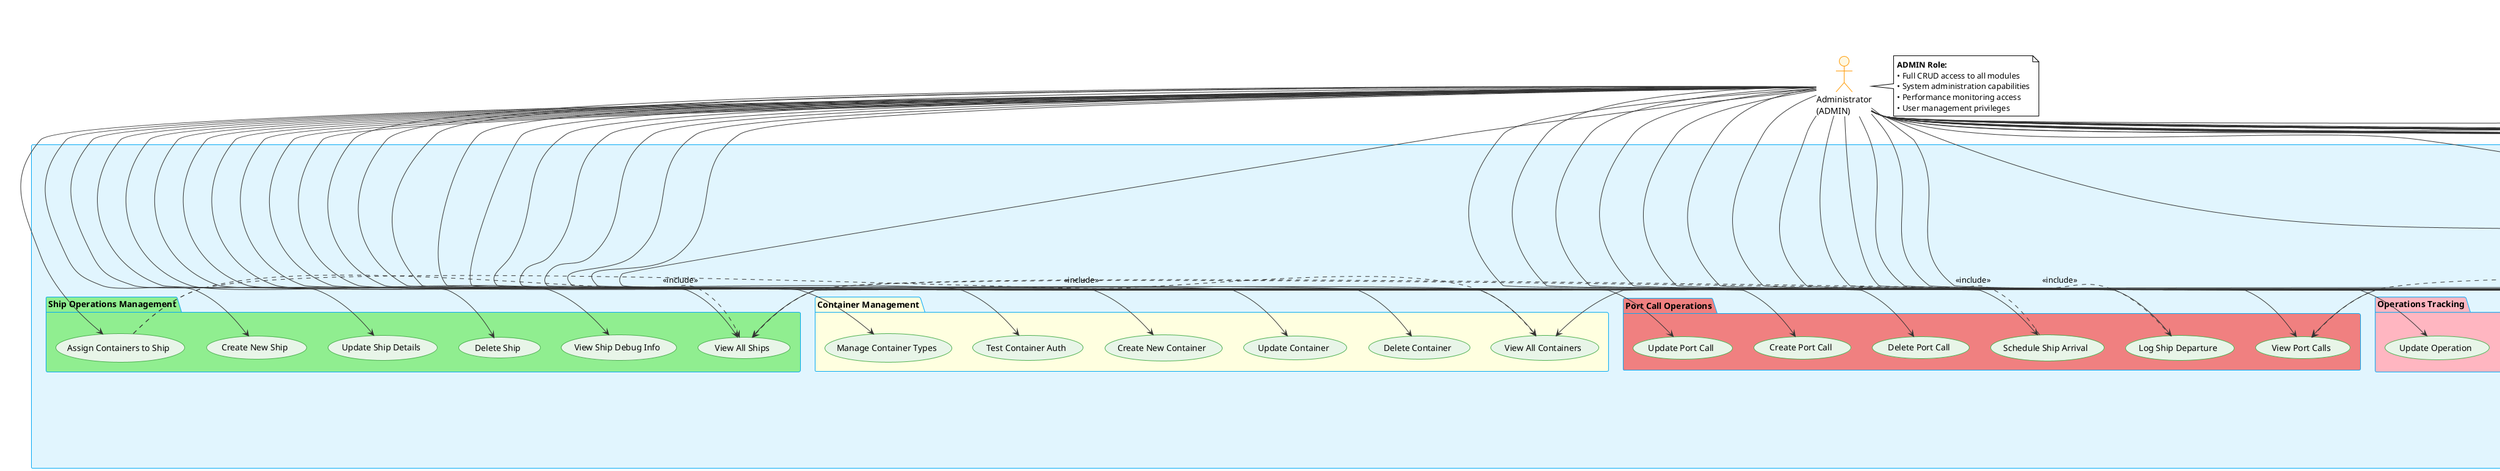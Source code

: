 @startuml Port Management System - Detailed Use Case Diagram

!theme plain
skinparam backgroundColor #FFFFFF
skinparam usecase {
    BackgroundColor #E8F5E8
    BorderColor #4CAF50
    ArrowColor #333333
}
skinparam actor {
    BackgroundColor #FFF8E1
    BorderColor #FF9800
}
skinparam rectangle {
    BackgroundColor #F3E5F5
    BorderColor #9C27B0
}
skinparam package {
    BackgroundColor #E1F5FE
    BorderColor #03A9F4
}

title Port Management System - Detailed Use Case Diagram\nwith Role-Based Access Control

' Actors
:Administrator\n(ADMIN): as Admin
:Port User\n(USER): as User
:System\n(Automated): as System
:Email Service\n(External): as EmailService

' System boundary
rectangle "Port Management System" {
    
    ' Authentication & User Management
    package "Authentication & User Management" as Auth #LightBlue {
        usecase (Login to System) as Login
        usecase (Logout from System) as Logout
        usecase (Register New User) as Register
        usecase (Change Own Password) as ChangePass
        usecase (Request Password Reset) as ResetRequest
        usecase (Reset Password with Token) as ResetPass
        usecase (Create User Account) as CreateUser
        usecase (Update User Account) as UpdateUser
        usecase (Delete User Account) as DeleteUser
        usecase (View All Users) as ViewUsers
        usecase (Debug Authentication) as DebugAuth
        usecase (Validate JWT Token) as ValidateToken
    }
    
    ' Ship Operations
    package "Ship Operations Management" as Ships #LightGreen {
        usecase (View All Ships) as ViewShips
        usecase (Create New Ship) as CreateShip
        usecase (Update Ship Details) as UpdateShip
        usecase (Delete Ship) as DeleteShip
        usecase (Assign Containers to Ship) as AssignContainers
        usecase (View Ship Debug Info) as DebugShip
    }
    
    ' Container Management
    package "Container Management" as Containers #LightYellow {
        usecase (View All Containers) as ViewContainers
        usecase (Create New Container) as CreateContainer
        usecase (Update Container) as UpdateContainer
        usecase (Delete Container) as DeleteContainer
        usecase (Manage Container Types) as ManageContainerTypes
        usecase (Test Container Auth) as TestContainerAuth
    }
    
    ' Port Call Operations
    package "Port Call Operations" as PortCalls #LightCoral {
        usecase (View Port Calls) as ViewEscales
        usecase (Create Port Call) as CreateEscale
        usecase (Update Port Call) as UpdateEscale
        usecase (Delete Port Call) as DeleteEscale
        usecase (Schedule Ship Arrival) as ScheduleArrival
        usecase (Log Ship Departure) as LogDeparture
    }
    
    ' Operations Tracking
    package "Operations Tracking" as Operations #LightPink {
        usecase (View Operations) as ViewOperations
        usecase (Create Operation) as CreateOperation
        usecase (Update Operation) as UpdateOperation
        usecase (Delete Operation) as DeleteOperation
        usecase (View Operation Details) as ViewOpDetails
        usecase (Track Operation Progress) as TrackProgress
    }
    
    ' Resource Management
    package "Resource Management" as Resources #LightGray {
        usecase (Manage Teams) as ManageTeams
        usecase (Manage Personnel) as ManagePersonnel
        usecase (Manage Equipment) as ManageEquipment
        usecase (Manage Subcontractors) as ManageSubcontractors
        usecase (Manage Work Shifts) as ManageShifts
        usecase (Manage Downtime/Stops) as ManageStops
        usecase (View Resource Availability) as ViewAvailability
    }
    
    ' Analytics and Reporting
    package "Analytics & Reporting" as Analytics #Lavender {
        usecase (View Dashboard Analytics) as ViewDashboard
        usecase (Generate Summary Reports) as GenerateReports
        usecase (View All Analytics) as ViewAnalytics
        usecase (Export Analytics Data) as ExportData
        usecase (Monitor KPIs) as MonitorKPIs
        usecase (Test Analytics API) as TestAnalytics
    }
    
    ' Performance Monitoring (Admin Only)
    package "Performance Monitoring" as Performance #MistyRose {
        usecase (View System Metrics) as ViewMetrics
        usecase (View Performance Metrics) as ViewPerfMetrics
        usecase (Manage Performance Alerts) as ManageAlerts
        usecase (View System Health) as ViewHealth
        usecase (Control Monitoring Status) as ControlMonitoring
        usecase (Start/Stop Monitoring) as StartStopMonitoring
    }
    
    ' System Administration (Admin Only)
    package "System Administration" as SysAdmin #AliceBlue {
        usecase (Access System Settings) as AccessSettings
        usecase (Configure Email Settings) as ConfigEmail
        usecase (Configure Security Settings) as ConfigSecurity
        usecase (Perform Maintenance) as PerformMaintenance
        usecase (Fix System Passwords) as FixPasswords
        usecase (Backup System Data) as BackupData
        usecase (View System Status) as ViewStatus
    }
    
    ' Automated System Services
    package "Automated System Services" as AutoServices #Honeydew {
        usecase (Auto Account Lockout) as AutoLockout
        usecase (Auto Performance Monitoring) as AutoMonitoring
        usecase (Auto Password Reset) as AutoPasswordReset
        usecase (Auto Backup Operations) as AutoBackup
        usecase (Auto Token Cleanup) as AutoTokenCleanup
        usecase (Auto Failed Login Tracking) as AutoFailedLogin
        usecase (Auto System Health Check) as AutoHealthCheck
    }
    
    ' Email Notification Services
    package "Email Notification Services" as EmailServices #Linen {
        usecase (Send Password Reset Email) as SendResetEmail
        usecase (Send User Creation Email) as SendUserEmail
        usecase (Send System Alert Email) as SendAlertEmail
        usecase (Send Operation Notification) as SendOpNotification
        usecase (Send Maintenance Notification) as SendMaintenanceEmail
    }
}

' Administrator (ADMIN) Connections - Full Access
Admin --> Login
Admin --> Logout
Admin --> Register
Admin --> ChangePass
Admin --> ResetRequest
Admin --> ResetPass
Admin --> CreateUser
Admin --> UpdateUser
Admin --> DeleteUser
Admin --> ViewUsers
Admin --> DebugAuth
Admin --> ValidateToken

Admin --> ViewShips
Admin --> CreateShip
Admin --> UpdateShip
Admin --> DeleteShip
Admin --> AssignContainers
Admin --> DebugShip

Admin --> ViewContainers
Admin --> CreateContainer
Admin --> UpdateContainer
Admin --> DeleteContainer
Admin --> ManageContainerTypes
Admin --> TestContainerAuth

Admin --> ViewEscales
Admin --> CreateEscale
Admin --> UpdateEscale
Admin --> DeleteEscale
Admin --> ScheduleArrival
Admin --> LogDeparture

Admin --> ViewOperations
Admin --> CreateOperation
Admin --> UpdateOperation
Admin --> DeleteOperation
Admin --> ViewOpDetails
Admin --> TrackProgress

Admin --> ManageTeams
Admin --> ManagePersonnel
Admin --> ManageEquipment
Admin --> ManageSubcontractors
Admin --> ManageShifts
Admin --> ManageStops
Admin --> ViewAvailability

Admin --> ViewDashboard
Admin --> GenerateReports
Admin --> ViewAnalytics
Admin --> ExportData
Admin --> MonitorKPIs
Admin --> TestAnalytics

Admin --> ViewMetrics
Admin --> ViewPerfMetrics
Admin --> ManageAlerts
Admin --> ViewHealth
Admin --> ControlMonitoring
Admin --> StartStopMonitoring

Admin --> AccessSettings
Admin --> ConfigEmail
Admin --> ConfigSecurity
Admin --> PerformMaintenance
Admin --> FixPasswords
Admin --> BackupData
Admin --> ViewStatus

' User (USER) Connections - Limited Access
User --> Login
User --> Logout
User --> ChangePass
User --> ResetRequest
User --> ResetPass
User --> ValidateToken

User --> ViewShips
User --> ViewContainers
User --> ViewEscales
User --> ViewOperations
User --> ViewOpDetails
User --> ViewAvailability

User --> ViewDashboard
User --> GenerateReports
User --> ViewAnalytics
User --> ExportData
User --> MonitorKPIs

' System Automated Connections
System --> AutoLockout
System --> AutoMonitoring
System --> AutoPasswordReset
System --> AutoBackup
System --> AutoTokenCleanup
System --> AutoFailedLogin
System --> AutoHealthCheck

' Email Service Connections
EmailService --> SendResetEmail
EmailService --> SendUserEmail
EmailService --> SendAlertEmail
EmailService --> SendOpNotification
EmailService --> SendMaintenanceEmail

' Include Relationships
ResetRequest .> SendResetEmail : <<include>>
CreateUser .> SendUserEmail : <<include>>
ManageAlerts .> SendAlertEmail : <<include>>
CreateOperation .> SendOpNotification : <<include>>
PerformMaintenance .> SendMaintenanceEmail : <<include>>

AssignContainers .> ViewShips : <<include>>
AssignContainers .> ViewContainers : <<include>>

ScheduleArrival .> ViewShips : <<include>>
LogDeparture .> ViewShips : <<include>>

CreateOperation .> ViewEscales : <<include>>
CreateOperation .> ManageTeams : <<include>>
CreateOperation .> ManageEquipment : <<include>>

' Extend Relationships
AutoLockout ..> Login : <<extend>>
AutoFailedLogin ..> Login : <<extend>>
AutoTokenCleanup ..> ValidateToken : <<extend>>
AutoMonitoring ..> ViewMetrics : <<extend>>

' Generalization Relationships
CreateUser --|> Register
UpdateUser --|> Register
DeleteUser --|> Register

' Notes
note right of Admin
  **ADMIN Role:**
  • Full CRUD access to all modules
  • System administration capabilities
  • Performance monitoring access
  • User management privileges
end note

note right of User
  **USER Role:**
  • Read access to operational data
  • Limited write permissions
  • Dashboard and analytics access
  • Own profile management
end note

note left of System
  **Automated System:**
  • Background security monitoring
  • Performance data collection
  • Automated maintenance tasks
  • System health monitoring
end note

note left of EmailService
  **External Email Service:**
  • Password reset notifications
  • User account notifications
  • System alert notifications
  • Operational notifications
end note

' Color coding legend
note bottom
  **Access Control Legend:**
  🔴 **ADMIN Only** - System Administration, Performance Monitoring
  🟡 **ADMIN CRUD** - Full Create, Read, Update, Delete access
  🟢 **USER Read** - Read-only access to operational data
  🔵 **Both Roles** - Authentication, Analytics, Dashboard
  ⚪ **System/External** - Automated and external services
end note

@enduml
